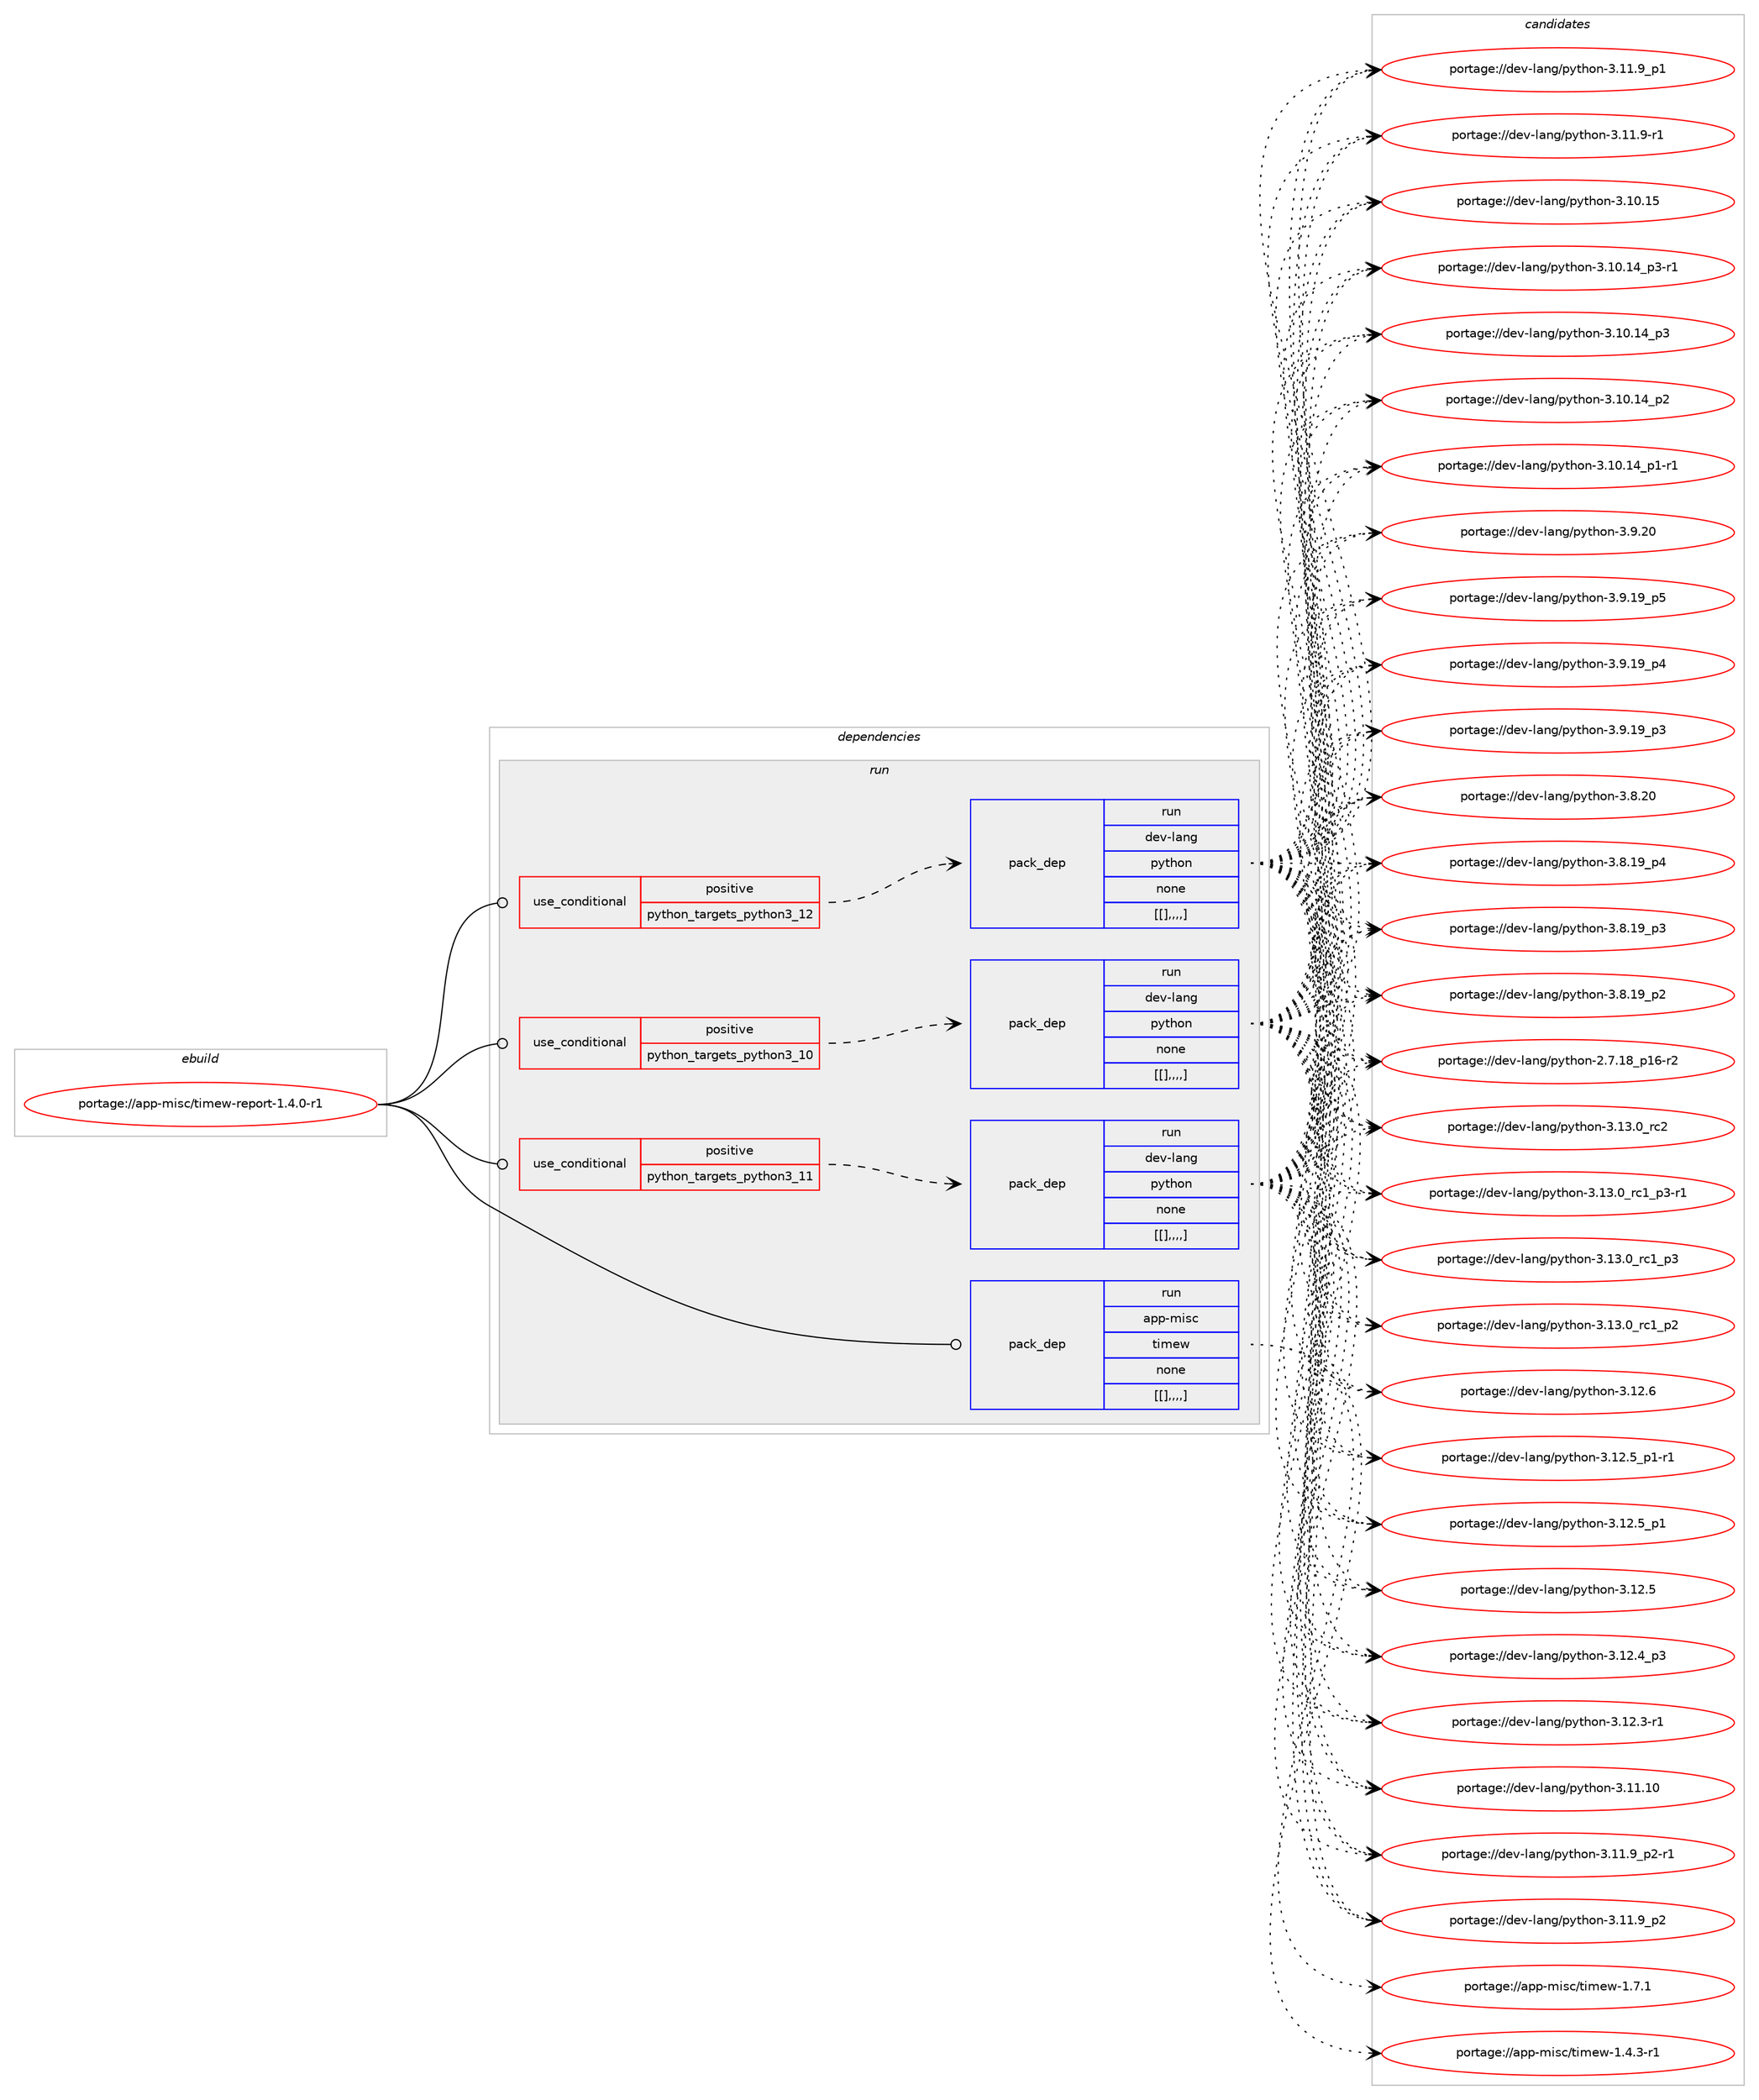 digraph prolog {

# *************
# Graph options
# *************

newrank=true;
concentrate=true;
compound=true;
graph [rankdir=LR,fontname=Helvetica,fontsize=10,ranksep=1.5];#, ranksep=2.5, nodesep=0.2];
edge  [arrowhead=vee];
node  [fontname=Helvetica,fontsize=10];

# **********
# The ebuild
# **********

subgraph cluster_leftcol {
color=gray;
label=<<i>ebuild</i>>;
id [label="portage://app-misc/timew-report-1.4.0-r1", color=red, width=4, href="../app-misc/timew-report-1.4.0-r1.svg"];
}

# ****************
# The dependencies
# ****************

subgraph cluster_midcol {
color=gray;
label=<<i>dependencies</i>>;
subgraph cluster_compile {
fillcolor="#eeeeee";
style=filled;
label=<<i>compile</i>>;
}
subgraph cluster_compileandrun {
fillcolor="#eeeeee";
style=filled;
label=<<i>compile and run</i>>;
}
subgraph cluster_run {
fillcolor="#eeeeee";
style=filled;
label=<<i>run</i>>;
subgraph cond12858 {
dependency44376 [label=<<TABLE BORDER="0" CELLBORDER="1" CELLSPACING="0" CELLPADDING="4"><TR><TD ROWSPAN="3" CELLPADDING="10">use_conditional</TD></TR><TR><TD>positive</TD></TR><TR><TD>python_targets_python3_10</TD></TR></TABLE>>, shape=none, color=red];
subgraph pack31117 {
dependency44377 [label=<<TABLE BORDER="0" CELLBORDER="1" CELLSPACING="0" CELLPADDING="4" WIDTH="220"><TR><TD ROWSPAN="6" CELLPADDING="30">pack_dep</TD></TR><TR><TD WIDTH="110">run</TD></TR><TR><TD>dev-lang</TD></TR><TR><TD>python</TD></TR><TR><TD>none</TD></TR><TR><TD>[[],,,,]</TD></TR></TABLE>>, shape=none, color=blue];
}
dependency44376:e -> dependency44377:w [weight=20,style="dashed",arrowhead="vee"];
}
id:e -> dependency44376:w [weight=20,style="solid",arrowhead="odot"];
subgraph cond12859 {
dependency44378 [label=<<TABLE BORDER="0" CELLBORDER="1" CELLSPACING="0" CELLPADDING="4"><TR><TD ROWSPAN="3" CELLPADDING="10">use_conditional</TD></TR><TR><TD>positive</TD></TR><TR><TD>python_targets_python3_11</TD></TR></TABLE>>, shape=none, color=red];
subgraph pack31118 {
dependency44379 [label=<<TABLE BORDER="0" CELLBORDER="1" CELLSPACING="0" CELLPADDING="4" WIDTH="220"><TR><TD ROWSPAN="6" CELLPADDING="30">pack_dep</TD></TR><TR><TD WIDTH="110">run</TD></TR><TR><TD>dev-lang</TD></TR><TR><TD>python</TD></TR><TR><TD>none</TD></TR><TR><TD>[[],,,,]</TD></TR></TABLE>>, shape=none, color=blue];
}
dependency44378:e -> dependency44379:w [weight=20,style="dashed",arrowhead="vee"];
}
id:e -> dependency44378:w [weight=20,style="solid",arrowhead="odot"];
subgraph cond12860 {
dependency44380 [label=<<TABLE BORDER="0" CELLBORDER="1" CELLSPACING="0" CELLPADDING="4"><TR><TD ROWSPAN="3" CELLPADDING="10">use_conditional</TD></TR><TR><TD>positive</TD></TR><TR><TD>python_targets_python3_12</TD></TR></TABLE>>, shape=none, color=red];
subgraph pack31119 {
dependency44381 [label=<<TABLE BORDER="0" CELLBORDER="1" CELLSPACING="0" CELLPADDING="4" WIDTH="220"><TR><TD ROWSPAN="6" CELLPADDING="30">pack_dep</TD></TR><TR><TD WIDTH="110">run</TD></TR><TR><TD>dev-lang</TD></TR><TR><TD>python</TD></TR><TR><TD>none</TD></TR><TR><TD>[[],,,,]</TD></TR></TABLE>>, shape=none, color=blue];
}
dependency44380:e -> dependency44381:w [weight=20,style="dashed",arrowhead="vee"];
}
id:e -> dependency44380:w [weight=20,style="solid",arrowhead="odot"];
subgraph pack31120 {
dependency44382 [label=<<TABLE BORDER="0" CELLBORDER="1" CELLSPACING="0" CELLPADDING="4" WIDTH="220"><TR><TD ROWSPAN="6" CELLPADDING="30">pack_dep</TD></TR><TR><TD WIDTH="110">run</TD></TR><TR><TD>app-misc</TD></TR><TR><TD>timew</TD></TR><TR><TD>none</TD></TR><TR><TD>[[],,,,]</TD></TR></TABLE>>, shape=none, color=blue];
}
id:e -> dependency44382:w [weight=20,style="solid",arrowhead="odot"];
}
}

# **************
# The candidates
# **************

subgraph cluster_choices {
rank=same;
color=gray;
label=<<i>candidates</i>>;

subgraph choice31117 {
color=black;
nodesep=1;
choice10010111845108971101034711212111610411111045514649514648951149950 [label="portage://dev-lang/python-3.13.0_rc2", color=red, width=4,href="../dev-lang/python-3.13.0_rc2.svg"];
choice1001011184510897110103471121211161041111104551464951464895114994995112514511449 [label="portage://dev-lang/python-3.13.0_rc1_p3-r1", color=red, width=4,href="../dev-lang/python-3.13.0_rc1_p3-r1.svg"];
choice100101118451089711010347112121116104111110455146495146489511499499511251 [label="portage://dev-lang/python-3.13.0_rc1_p3", color=red, width=4,href="../dev-lang/python-3.13.0_rc1_p3.svg"];
choice100101118451089711010347112121116104111110455146495146489511499499511250 [label="portage://dev-lang/python-3.13.0_rc1_p2", color=red, width=4,href="../dev-lang/python-3.13.0_rc1_p2.svg"];
choice10010111845108971101034711212111610411111045514649504654 [label="portage://dev-lang/python-3.12.6", color=red, width=4,href="../dev-lang/python-3.12.6.svg"];
choice1001011184510897110103471121211161041111104551464950465395112494511449 [label="portage://dev-lang/python-3.12.5_p1-r1", color=red, width=4,href="../dev-lang/python-3.12.5_p1-r1.svg"];
choice100101118451089711010347112121116104111110455146495046539511249 [label="portage://dev-lang/python-3.12.5_p1", color=red, width=4,href="../dev-lang/python-3.12.5_p1.svg"];
choice10010111845108971101034711212111610411111045514649504653 [label="portage://dev-lang/python-3.12.5", color=red, width=4,href="../dev-lang/python-3.12.5.svg"];
choice100101118451089711010347112121116104111110455146495046529511251 [label="portage://dev-lang/python-3.12.4_p3", color=red, width=4,href="../dev-lang/python-3.12.4_p3.svg"];
choice100101118451089711010347112121116104111110455146495046514511449 [label="portage://dev-lang/python-3.12.3-r1", color=red, width=4,href="../dev-lang/python-3.12.3-r1.svg"];
choice1001011184510897110103471121211161041111104551464949464948 [label="portage://dev-lang/python-3.11.10", color=red, width=4,href="../dev-lang/python-3.11.10.svg"];
choice1001011184510897110103471121211161041111104551464949465795112504511449 [label="portage://dev-lang/python-3.11.9_p2-r1", color=red, width=4,href="../dev-lang/python-3.11.9_p2-r1.svg"];
choice100101118451089711010347112121116104111110455146494946579511250 [label="portage://dev-lang/python-3.11.9_p2", color=red, width=4,href="../dev-lang/python-3.11.9_p2.svg"];
choice100101118451089711010347112121116104111110455146494946579511249 [label="portage://dev-lang/python-3.11.9_p1", color=red, width=4,href="../dev-lang/python-3.11.9_p1.svg"];
choice100101118451089711010347112121116104111110455146494946574511449 [label="portage://dev-lang/python-3.11.9-r1", color=red, width=4,href="../dev-lang/python-3.11.9-r1.svg"];
choice1001011184510897110103471121211161041111104551464948464953 [label="portage://dev-lang/python-3.10.15", color=red, width=4,href="../dev-lang/python-3.10.15.svg"];
choice100101118451089711010347112121116104111110455146494846495295112514511449 [label="portage://dev-lang/python-3.10.14_p3-r1", color=red, width=4,href="../dev-lang/python-3.10.14_p3-r1.svg"];
choice10010111845108971101034711212111610411111045514649484649529511251 [label="portage://dev-lang/python-3.10.14_p3", color=red, width=4,href="../dev-lang/python-3.10.14_p3.svg"];
choice10010111845108971101034711212111610411111045514649484649529511250 [label="portage://dev-lang/python-3.10.14_p2", color=red, width=4,href="../dev-lang/python-3.10.14_p2.svg"];
choice100101118451089711010347112121116104111110455146494846495295112494511449 [label="portage://dev-lang/python-3.10.14_p1-r1", color=red, width=4,href="../dev-lang/python-3.10.14_p1-r1.svg"];
choice10010111845108971101034711212111610411111045514657465048 [label="portage://dev-lang/python-3.9.20", color=red, width=4,href="../dev-lang/python-3.9.20.svg"];
choice100101118451089711010347112121116104111110455146574649579511253 [label="portage://dev-lang/python-3.9.19_p5", color=red, width=4,href="../dev-lang/python-3.9.19_p5.svg"];
choice100101118451089711010347112121116104111110455146574649579511252 [label="portage://dev-lang/python-3.9.19_p4", color=red, width=4,href="../dev-lang/python-3.9.19_p4.svg"];
choice100101118451089711010347112121116104111110455146574649579511251 [label="portage://dev-lang/python-3.9.19_p3", color=red, width=4,href="../dev-lang/python-3.9.19_p3.svg"];
choice10010111845108971101034711212111610411111045514656465048 [label="portage://dev-lang/python-3.8.20", color=red, width=4,href="../dev-lang/python-3.8.20.svg"];
choice100101118451089711010347112121116104111110455146564649579511252 [label="portage://dev-lang/python-3.8.19_p4", color=red, width=4,href="../dev-lang/python-3.8.19_p4.svg"];
choice100101118451089711010347112121116104111110455146564649579511251 [label="portage://dev-lang/python-3.8.19_p3", color=red, width=4,href="../dev-lang/python-3.8.19_p3.svg"];
choice100101118451089711010347112121116104111110455146564649579511250 [label="portage://dev-lang/python-3.8.19_p2", color=red, width=4,href="../dev-lang/python-3.8.19_p2.svg"];
choice100101118451089711010347112121116104111110455046554649569511249544511450 [label="portage://dev-lang/python-2.7.18_p16-r2", color=red, width=4,href="../dev-lang/python-2.7.18_p16-r2.svg"];
dependency44377:e -> choice10010111845108971101034711212111610411111045514649514648951149950:w [style=dotted,weight="100"];
dependency44377:e -> choice1001011184510897110103471121211161041111104551464951464895114994995112514511449:w [style=dotted,weight="100"];
dependency44377:e -> choice100101118451089711010347112121116104111110455146495146489511499499511251:w [style=dotted,weight="100"];
dependency44377:e -> choice100101118451089711010347112121116104111110455146495146489511499499511250:w [style=dotted,weight="100"];
dependency44377:e -> choice10010111845108971101034711212111610411111045514649504654:w [style=dotted,weight="100"];
dependency44377:e -> choice1001011184510897110103471121211161041111104551464950465395112494511449:w [style=dotted,weight="100"];
dependency44377:e -> choice100101118451089711010347112121116104111110455146495046539511249:w [style=dotted,weight="100"];
dependency44377:e -> choice10010111845108971101034711212111610411111045514649504653:w [style=dotted,weight="100"];
dependency44377:e -> choice100101118451089711010347112121116104111110455146495046529511251:w [style=dotted,weight="100"];
dependency44377:e -> choice100101118451089711010347112121116104111110455146495046514511449:w [style=dotted,weight="100"];
dependency44377:e -> choice1001011184510897110103471121211161041111104551464949464948:w [style=dotted,weight="100"];
dependency44377:e -> choice1001011184510897110103471121211161041111104551464949465795112504511449:w [style=dotted,weight="100"];
dependency44377:e -> choice100101118451089711010347112121116104111110455146494946579511250:w [style=dotted,weight="100"];
dependency44377:e -> choice100101118451089711010347112121116104111110455146494946579511249:w [style=dotted,weight="100"];
dependency44377:e -> choice100101118451089711010347112121116104111110455146494946574511449:w [style=dotted,weight="100"];
dependency44377:e -> choice1001011184510897110103471121211161041111104551464948464953:w [style=dotted,weight="100"];
dependency44377:e -> choice100101118451089711010347112121116104111110455146494846495295112514511449:w [style=dotted,weight="100"];
dependency44377:e -> choice10010111845108971101034711212111610411111045514649484649529511251:w [style=dotted,weight="100"];
dependency44377:e -> choice10010111845108971101034711212111610411111045514649484649529511250:w [style=dotted,weight="100"];
dependency44377:e -> choice100101118451089711010347112121116104111110455146494846495295112494511449:w [style=dotted,weight="100"];
dependency44377:e -> choice10010111845108971101034711212111610411111045514657465048:w [style=dotted,weight="100"];
dependency44377:e -> choice100101118451089711010347112121116104111110455146574649579511253:w [style=dotted,weight="100"];
dependency44377:e -> choice100101118451089711010347112121116104111110455146574649579511252:w [style=dotted,weight="100"];
dependency44377:e -> choice100101118451089711010347112121116104111110455146574649579511251:w [style=dotted,weight="100"];
dependency44377:e -> choice10010111845108971101034711212111610411111045514656465048:w [style=dotted,weight="100"];
dependency44377:e -> choice100101118451089711010347112121116104111110455146564649579511252:w [style=dotted,weight="100"];
dependency44377:e -> choice100101118451089711010347112121116104111110455146564649579511251:w [style=dotted,weight="100"];
dependency44377:e -> choice100101118451089711010347112121116104111110455146564649579511250:w [style=dotted,weight="100"];
dependency44377:e -> choice100101118451089711010347112121116104111110455046554649569511249544511450:w [style=dotted,weight="100"];
}
subgraph choice31118 {
color=black;
nodesep=1;
choice10010111845108971101034711212111610411111045514649514648951149950 [label="portage://dev-lang/python-3.13.0_rc2", color=red, width=4,href="../dev-lang/python-3.13.0_rc2.svg"];
choice1001011184510897110103471121211161041111104551464951464895114994995112514511449 [label="portage://dev-lang/python-3.13.0_rc1_p3-r1", color=red, width=4,href="../dev-lang/python-3.13.0_rc1_p3-r1.svg"];
choice100101118451089711010347112121116104111110455146495146489511499499511251 [label="portage://dev-lang/python-3.13.0_rc1_p3", color=red, width=4,href="../dev-lang/python-3.13.0_rc1_p3.svg"];
choice100101118451089711010347112121116104111110455146495146489511499499511250 [label="portage://dev-lang/python-3.13.0_rc1_p2", color=red, width=4,href="../dev-lang/python-3.13.0_rc1_p2.svg"];
choice10010111845108971101034711212111610411111045514649504654 [label="portage://dev-lang/python-3.12.6", color=red, width=4,href="../dev-lang/python-3.12.6.svg"];
choice1001011184510897110103471121211161041111104551464950465395112494511449 [label="portage://dev-lang/python-3.12.5_p1-r1", color=red, width=4,href="../dev-lang/python-3.12.5_p1-r1.svg"];
choice100101118451089711010347112121116104111110455146495046539511249 [label="portage://dev-lang/python-3.12.5_p1", color=red, width=4,href="../dev-lang/python-3.12.5_p1.svg"];
choice10010111845108971101034711212111610411111045514649504653 [label="portage://dev-lang/python-3.12.5", color=red, width=4,href="../dev-lang/python-3.12.5.svg"];
choice100101118451089711010347112121116104111110455146495046529511251 [label="portage://dev-lang/python-3.12.4_p3", color=red, width=4,href="../dev-lang/python-3.12.4_p3.svg"];
choice100101118451089711010347112121116104111110455146495046514511449 [label="portage://dev-lang/python-3.12.3-r1", color=red, width=4,href="../dev-lang/python-3.12.3-r1.svg"];
choice1001011184510897110103471121211161041111104551464949464948 [label="portage://dev-lang/python-3.11.10", color=red, width=4,href="../dev-lang/python-3.11.10.svg"];
choice1001011184510897110103471121211161041111104551464949465795112504511449 [label="portage://dev-lang/python-3.11.9_p2-r1", color=red, width=4,href="../dev-lang/python-3.11.9_p2-r1.svg"];
choice100101118451089711010347112121116104111110455146494946579511250 [label="portage://dev-lang/python-3.11.9_p2", color=red, width=4,href="../dev-lang/python-3.11.9_p2.svg"];
choice100101118451089711010347112121116104111110455146494946579511249 [label="portage://dev-lang/python-3.11.9_p1", color=red, width=4,href="../dev-lang/python-3.11.9_p1.svg"];
choice100101118451089711010347112121116104111110455146494946574511449 [label="portage://dev-lang/python-3.11.9-r1", color=red, width=4,href="../dev-lang/python-3.11.9-r1.svg"];
choice1001011184510897110103471121211161041111104551464948464953 [label="portage://dev-lang/python-3.10.15", color=red, width=4,href="../dev-lang/python-3.10.15.svg"];
choice100101118451089711010347112121116104111110455146494846495295112514511449 [label="portage://dev-lang/python-3.10.14_p3-r1", color=red, width=4,href="../dev-lang/python-3.10.14_p3-r1.svg"];
choice10010111845108971101034711212111610411111045514649484649529511251 [label="portage://dev-lang/python-3.10.14_p3", color=red, width=4,href="../dev-lang/python-3.10.14_p3.svg"];
choice10010111845108971101034711212111610411111045514649484649529511250 [label="portage://dev-lang/python-3.10.14_p2", color=red, width=4,href="../dev-lang/python-3.10.14_p2.svg"];
choice100101118451089711010347112121116104111110455146494846495295112494511449 [label="portage://dev-lang/python-3.10.14_p1-r1", color=red, width=4,href="../dev-lang/python-3.10.14_p1-r1.svg"];
choice10010111845108971101034711212111610411111045514657465048 [label="portage://dev-lang/python-3.9.20", color=red, width=4,href="../dev-lang/python-3.9.20.svg"];
choice100101118451089711010347112121116104111110455146574649579511253 [label="portage://dev-lang/python-3.9.19_p5", color=red, width=4,href="../dev-lang/python-3.9.19_p5.svg"];
choice100101118451089711010347112121116104111110455146574649579511252 [label="portage://dev-lang/python-3.9.19_p4", color=red, width=4,href="../dev-lang/python-3.9.19_p4.svg"];
choice100101118451089711010347112121116104111110455146574649579511251 [label="portage://dev-lang/python-3.9.19_p3", color=red, width=4,href="../dev-lang/python-3.9.19_p3.svg"];
choice10010111845108971101034711212111610411111045514656465048 [label="portage://dev-lang/python-3.8.20", color=red, width=4,href="../dev-lang/python-3.8.20.svg"];
choice100101118451089711010347112121116104111110455146564649579511252 [label="portage://dev-lang/python-3.8.19_p4", color=red, width=4,href="../dev-lang/python-3.8.19_p4.svg"];
choice100101118451089711010347112121116104111110455146564649579511251 [label="portage://dev-lang/python-3.8.19_p3", color=red, width=4,href="../dev-lang/python-3.8.19_p3.svg"];
choice100101118451089711010347112121116104111110455146564649579511250 [label="portage://dev-lang/python-3.8.19_p2", color=red, width=4,href="../dev-lang/python-3.8.19_p2.svg"];
choice100101118451089711010347112121116104111110455046554649569511249544511450 [label="portage://dev-lang/python-2.7.18_p16-r2", color=red, width=4,href="../dev-lang/python-2.7.18_p16-r2.svg"];
dependency44379:e -> choice10010111845108971101034711212111610411111045514649514648951149950:w [style=dotted,weight="100"];
dependency44379:e -> choice1001011184510897110103471121211161041111104551464951464895114994995112514511449:w [style=dotted,weight="100"];
dependency44379:e -> choice100101118451089711010347112121116104111110455146495146489511499499511251:w [style=dotted,weight="100"];
dependency44379:e -> choice100101118451089711010347112121116104111110455146495146489511499499511250:w [style=dotted,weight="100"];
dependency44379:e -> choice10010111845108971101034711212111610411111045514649504654:w [style=dotted,weight="100"];
dependency44379:e -> choice1001011184510897110103471121211161041111104551464950465395112494511449:w [style=dotted,weight="100"];
dependency44379:e -> choice100101118451089711010347112121116104111110455146495046539511249:w [style=dotted,weight="100"];
dependency44379:e -> choice10010111845108971101034711212111610411111045514649504653:w [style=dotted,weight="100"];
dependency44379:e -> choice100101118451089711010347112121116104111110455146495046529511251:w [style=dotted,weight="100"];
dependency44379:e -> choice100101118451089711010347112121116104111110455146495046514511449:w [style=dotted,weight="100"];
dependency44379:e -> choice1001011184510897110103471121211161041111104551464949464948:w [style=dotted,weight="100"];
dependency44379:e -> choice1001011184510897110103471121211161041111104551464949465795112504511449:w [style=dotted,weight="100"];
dependency44379:e -> choice100101118451089711010347112121116104111110455146494946579511250:w [style=dotted,weight="100"];
dependency44379:e -> choice100101118451089711010347112121116104111110455146494946579511249:w [style=dotted,weight="100"];
dependency44379:e -> choice100101118451089711010347112121116104111110455146494946574511449:w [style=dotted,weight="100"];
dependency44379:e -> choice1001011184510897110103471121211161041111104551464948464953:w [style=dotted,weight="100"];
dependency44379:e -> choice100101118451089711010347112121116104111110455146494846495295112514511449:w [style=dotted,weight="100"];
dependency44379:e -> choice10010111845108971101034711212111610411111045514649484649529511251:w [style=dotted,weight="100"];
dependency44379:e -> choice10010111845108971101034711212111610411111045514649484649529511250:w [style=dotted,weight="100"];
dependency44379:e -> choice100101118451089711010347112121116104111110455146494846495295112494511449:w [style=dotted,weight="100"];
dependency44379:e -> choice10010111845108971101034711212111610411111045514657465048:w [style=dotted,weight="100"];
dependency44379:e -> choice100101118451089711010347112121116104111110455146574649579511253:w [style=dotted,weight="100"];
dependency44379:e -> choice100101118451089711010347112121116104111110455146574649579511252:w [style=dotted,weight="100"];
dependency44379:e -> choice100101118451089711010347112121116104111110455146574649579511251:w [style=dotted,weight="100"];
dependency44379:e -> choice10010111845108971101034711212111610411111045514656465048:w [style=dotted,weight="100"];
dependency44379:e -> choice100101118451089711010347112121116104111110455146564649579511252:w [style=dotted,weight="100"];
dependency44379:e -> choice100101118451089711010347112121116104111110455146564649579511251:w [style=dotted,weight="100"];
dependency44379:e -> choice100101118451089711010347112121116104111110455146564649579511250:w [style=dotted,weight="100"];
dependency44379:e -> choice100101118451089711010347112121116104111110455046554649569511249544511450:w [style=dotted,weight="100"];
}
subgraph choice31119 {
color=black;
nodesep=1;
choice10010111845108971101034711212111610411111045514649514648951149950 [label="portage://dev-lang/python-3.13.0_rc2", color=red, width=4,href="../dev-lang/python-3.13.0_rc2.svg"];
choice1001011184510897110103471121211161041111104551464951464895114994995112514511449 [label="portage://dev-lang/python-3.13.0_rc1_p3-r1", color=red, width=4,href="../dev-lang/python-3.13.0_rc1_p3-r1.svg"];
choice100101118451089711010347112121116104111110455146495146489511499499511251 [label="portage://dev-lang/python-3.13.0_rc1_p3", color=red, width=4,href="../dev-lang/python-3.13.0_rc1_p3.svg"];
choice100101118451089711010347112121116104111110455146495146489511499499511250 [label="portage://dev-lang/python-3.13.0_rc1_p2", color=red, width=4,href="../dev-lang/python-3.13.0_rc1_p2.svg"];
choice10010111845108971101034711212111610411111045514649504654 [label="portage://dev-lang/python-3.12.6", color=red, width=4,href="../dev-lang/python-3.12.6.svg"];
choice1001011184510897110103471121211161041111104551464950465395112494511449 [label="portage://dev-lang/python-3.12.5_p1-r1", color=red, width=4,href="../dev-lang/python-3.12.5_p1-r1.svg"];
choice100101118451089711010347112121116104111110455146495046539511249 [label="portage://dev-lang/python-3.12.5_p1", color=red, width=4,href="../dev-lang/python-3.12.5_p1.svg"];
choice10010111845108971101034711212111610411111045514649504653 [label="portage://dev-lang/python-3.12.5", color=red, width=4,href="../dev-lang/python-3.12.5.svg"];
choice100101118451089711010347112121116104111110455146495046529511251 [label="portage://dev-lang/python-3.12.4_p3", color=red, width=4,href="../dev-lang/python-3.12.4_p3.svg"];
choice100101118451089711010347112121116104111110455146495046514511449 [label="portage://dev-lang/python-3.12.3-r1", color=red, width=4,href="../dev-lang/python-3.12.3-r1.svg"];
choice1001011184510897110103471121211161041111104551464949464948 [label="portage://dev-lang/python-3.11.10", color=red, width=4,href="../dev-lang/python-3.11.10.svg"];
choice1001011184510897110103471121211161041111104551464949465795112504511449 [label="portage://dev-lang/python-3.11.9_p2-r1", color=red, width=4,href="../dev-lang/python-3.11.9_p2-r1.svg"];
choice100101118451089711010347112121116104111110455146494946579511250 [label="portage://dev-lang/python-3.11.9_p2", color=red, width=4,href="../dev-lang/python-3.11.9_p2.svg"];
choice100101118451089711010347112121116104111110455146494946579511249 [label="portage://dev-lang/python-3.11.9_p1", color=red, width=4,href="../dev-lang/python-3.11.9_p1.svg"];
choice100101118451089711010347112121116104111110455146494946574511449 [label="portage://dev-lang/python-3.11.9-r1", color=red, width=4,href="../dev-lang/python-3.11.9-r1.svg"];
choice1001011184510897110103471121211161041111104551464948464953 [label="portage://dev-lang/python-3.10.15", color=red, width=4,href="../dev-lang/python-3.10.15.svg"];
choice100101118451089711010347112121116104111110455146494846495295112514511449 [label="portage://dev-lang/python-3.10.14_p3-r1", color=red, width=4,href="../dev-lang/python-3.10.14_p3-r1.svg"];
choice10010111845108971101034711212111610411111045514649484649529511251 [label="portage://dev-lang/python-3.10.14_p3", color=red, width=4,href="../dev-lang/python-3.10.14_p3.svg"];
choice10010111845108971101034711212111610411111045514649484649529511250 [label="portage://dev-lang/python-3.10.14_p2", color=red, width=4,href="../dev-lang/python-3.10.14_p2.svg"];
choice100101118451089711010347112121116104111110455146494846495295112494511449 [label="portage://dev-lang/python-3.10.14_p1-r1", color=red, width=4,href="../dev-lang/python-3.10.14_p1-r1.svg"];
choice10010111845108971101034711212111610411111045514657465048 [label="portage://dev-lang/python-3.9.20", color=red, width=4,href="../dev-lang/python-3.9.20.svg"];
choice100101118451089711010347112121116104111110455146574649579511253 [label="portage://dev-lang/python-3.9.19_p5", color=red, width=4,href="../dev-lang/python-3.9.19_p5.svg"];
choice100101118451089711010347112121116104111110455146574649579511252 [label="portage://dev-lang/python-3.9.19_p4", color=red, width=4,href="../dev-lang/python-3.9.19_p4.svg"];
choice100101118451089711010347112121116104111110455146574649579511251 [label="portage://dev-lang/python-3.9.19_p3", color=red, width=4,href="../dev-lang/python-3.9.19_p3.svg"];
choice10010111845108971101034711212111610411111045514656465048 [label="portage://dev-lang/python-3.8.20", color=red, width=4,href="../dev-lang/python-3.8.20.svg"];
choice100101118451089711010347112121116104111110455146564649579511252 [label="portage://dev-lang/python-3.8.19_p4", color=red, width=4,href="../dev-lang/python-3.8.19_p4.svg"];
choice100101118451089711010347112121116104111110455146564649579511251 [label="portage://dev-lang/python-3.8.19_p3", color=red, width=4,href="../dev-lang/python-3.8.19_p3.svg"];
choice100101118451089711010347112121116104111110455146564649579511250 [label="portage://dev-lang/python-3.8.19_p2", color=red, width=4,href="../dev-lang/python-3.8.19_p2.svg"];
choice100101118451089711010347112121116104111110455046554649569511249544511450 [label="portage://dev-lang/python-2.7.18_p16-r2", color=red, width=4,href="../dev-lang/python-2.7.18_p16-r2.svg"];
dependency44381:e -> choice10010111845108971101034711212111610411111045514649514648951149950:w [style=dotted,weight="100"];
dependency44381:e -> choice1001011184510897110103471121211161041111104551464951464895114994995112514511449:w [style=dotted,weight="100"];
dependency44381:e -> choice100101118451089711010347112121116104111110455146495146489511499499511251:w [style=dotted,weight="100"];
dependency44381:e -> choice100101118451089711010347112121116104111110455146495146489511499499511250:w [style=dotted,weight="100"];
dependency44381:e -> choice10010111845108971101034711212111610411111045514649504654:w [style=dotted,weight="100"];
dependency44381:e -> choice1001011184510897110103471121211161041111104551464950465395112494511449:w [style=dotted,weight="100"];
dependency44381:e -> choice100101118451089711010347112121116104111110455146495046539511249:w [style=dotted,weight="100"];
dependency44381:e -> choice10010111845108971101034711212111610411111045514649504653:w [style=dotted,weight="100"];
dependency44381:e -> choice100101118451089711010347112121116104111110455146495046529511251:w [style=dotted,weight="100"];
dependency44381:e -> choice100101118451089711010347112121116104111110455146495046514511449:w [style=dotted,weight="100"];
dependency44381:e -> choice1001011184510897110103471121211161041111104551464949464948:w [style=dotted,weight="100"];
dependency44381:e -> choice1001011184510897110103471121211161041111104551464949465795112504511449:w [style=dotted,weight="100"];
dependency44381:e -> choice100101118451089711010347112121116104111110455146494946579511250:w [style=dotted,weight="100"];
dependency44381:e -> choice100101118451089711010347112121116104111110455146494946579511249:w [style=dotted,weight="100"];
dependency44381:e -> choice100101118451089711010347112121116104111110455146494946574511449:w [style=dotted,weight="100"];
dependency44381:e -> choice1001011184510897110103471121211161041111104551464948464953:w [style=dotted,weight="100"];
dependency44381:e -> choice100101118451089711010347112121116104111110455146494846495295112514511449:w [style=dotted,weight="100"];
dependency44381:e -> choice10010111845108971101034711212111610411111045514649484649529511251:w [style=dotted,weight="100"];
dependency44381:e -> choice10010111845108971101034711212111610411111045514649484649529511250:w [style=dotted,weight="100"];
dependency44381:e -> choice100101118451089711010347112121116104111110455146494846495295112494511449:w [style=dotted,weight="100"];
dependency44381:e -> choice10010111845108971101034711212111610411111045514657465048:w [style=dotted,weight="100"];
dependency44381:e -> choice100101118451089711010347112121116104111110455146574649579511253:w [style=dotted,weight="100"];
dependency44381:e -> choice100101118451089711010347112121116104111110455146574649579511252:w [style=dotted,weight="100"];
dependency44381:e -> choice100101118451089711010347112121116104111110455146574649579511251:w [style=dotted,weight="100"];
dependency44381:e -> choice10010111845108971101034711212111610411111045514656465048:w [style=dotted,weight="100"];
dependency44381:e -> choice100101118451089711010347112121116104111110455146564649579511252:w [style=dotted,weight="100"];
dependency44381:e -> choice100101118451089711010347112121116104111110455146564649579511251:w [style=dotted,weight="100"];
dependency44381:e -> choice100101118451089711010347112121116104111110455146564649579511250:w [style=dotted,weight="100"];
dependency44381:e -> choice100101118451089711010347112121116104111110455046554649569511249544511450:w [style=dotted,weight="100"];
}
subgraph choice31120 {
color=black;
nodesep=1;
choice97112112451091051159947116105109101119454946554649 [label="portage://app-misc/timew-1.7.1", color=red, width=4,href="../app-misc/timew-1.7.1.svg"];
choice971121124510910511599471161051091011194549465246514511449 [label="portage://app-misc/timew-1.4.3-r1", color=red, width=4,href="../app-misc/timew-1.4.3-r1.svg"];
dependency44382:e -> choice97112112451091051159947116105109101119454946554649:w [style=dotted,weight="100"];
dependency44382:e -> choice971121124510910511599471161051091011194549465246514511449:w [style=dotted,weight="100"];
}
}

}
